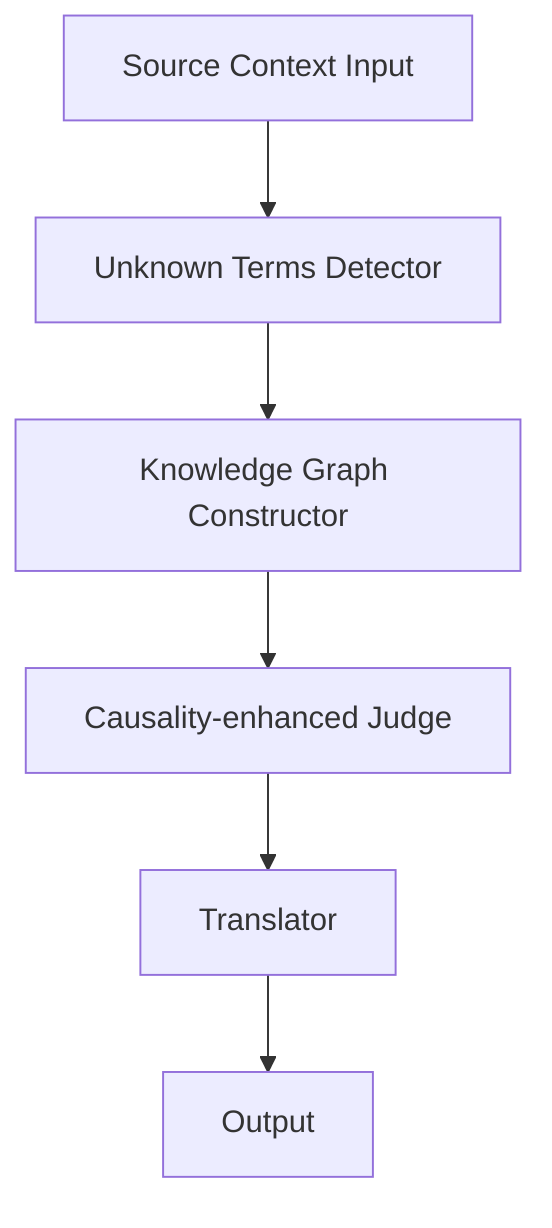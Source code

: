 flowchart TD
    A[Source Context Input] --> B[Unknown Terms Detector]
    B --> C[Knowledge Graph Constructor]
    C --> D[Causality-enhanced Judge]
    D --> E[Translator]
    E --> F[Output]